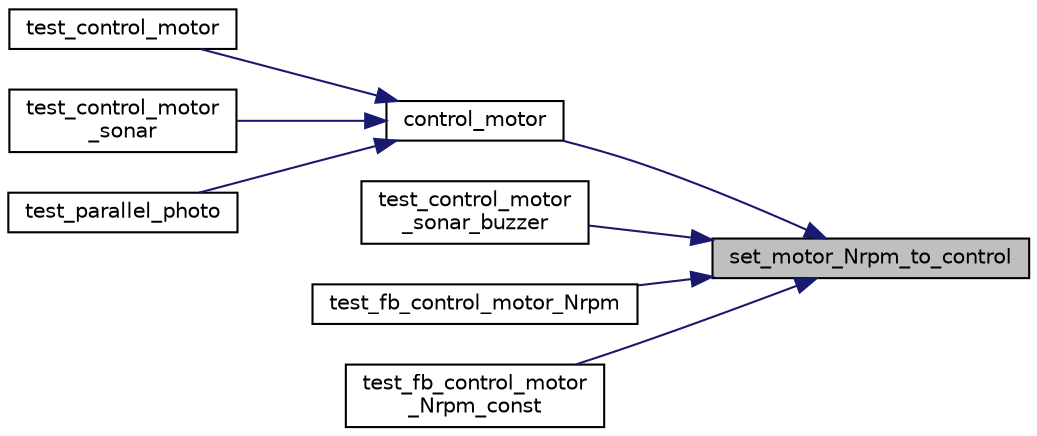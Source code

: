 digraph "set_motor_Nrpm_to_control"
{
 // LATEX_PDF_SIZE
  edge [fontname="Helvetica",fontsize="10",labelfontname="Helvetica",labelfontsize="10"];
  node [fontname="Helvetica",fontsize="10",shape=record];
  rankdir="RL";
  Node1 [label="set_motor_Nrpm_to_control",height=0.2,width=0.4,color="black", fillcolor="grey75", style="filled", fontcolor="black",tooltip="左右輪の回転数を指示"];
  Node1 -> Node2 [dir="back",color="midnightblue",fontsize="10",style="solid",fontname="Helvetica"];
  Node2 [label="control_motor",height=0.2,width=0.4,color="black", fillcolor="white", style="filled",URL="$control__motor_8h.html#ad515942cfb6a95edfffddcb5545fd2d2",tooltip="与えられた、並進速度(lin_vel)と回転速度(ang_vel)で、車体を制御"];
  Node2 -> Node3 [dir="back",color="midnightblue",fontsize="10",style="solid",fontname="Helvetica"];
  Node3 [label="test_control_motor",height=0.2,width=0.4,color="black", fillcolor="white", style="filled",URL="$test__function_8c.html#aaa4356ce7785850e9ac69ced9b3fdaf6",tooltip=" "];
  Node2 -> Node4 [dir="back",color="midnightblue",fontsize="10",style="solid",fontname="Helvetica"];
  Node4 [label="test_control_motor\l_sonar",height=0.2,width=0.4,color="black", fillcolor="white", style="filled",URL="$test__function_8c.html#a3e7cfb8664fa6eed9108f171b2ee7f22",tooltip=" "];
  Node2 -> Node5 [dir="back",color="midnightblue",fontsize="10",style="solid",fontname="Helvetica"];
  Node5 [label="test_parallel_photo",height=0.2,width=0.4,color="black", fillcolor="white", style="filled",URL="$test__function_8c.html#a4d5084c6064c94b0ee5239792af9bb42",tooltip="壁との並走テスト"];
  Node1 -> Node6 [dir="back",color="midnightblue",fontsize="10",style="solid",fontname="Helvetica"];
  Node6 [label="test_control_motor\l_sonar_buzzer",height=0.2,width=0.4,color="black", fillcolor="white", style="filled",URL="$test__function_8c.html#a90b4a807f81b01a8334649cbfb3db417",tooltip=" "];
  Node1 -> Node7 [dir="back",color="midnightblue",fontsize="10",style="solid",fontname="Helvetica"];
  Node7 [label="test_fb_control_motor_Nrpm",height=0.2,width=0.4,color="black", fillcolor="white", style="filled",URL="$test__function_8c.html#a6edddd07e62bde0eb7e2144a9cfb8f01",tooltip=" "];
  Node1 -> Node8 [dir="back",color="midnightblue",fontsize="10",style="solid",fontname="Helvetica"];
  Node8 [label="test_fb_control_motor\l_Nrpm_const",height=0.2,width=0.4,color="black", fillcolor="white", style="filled",URL="$test__function_8c.html#a4005e0aeba3bb2e24c12b27ddb1daf58",tooltip=" "];
}
